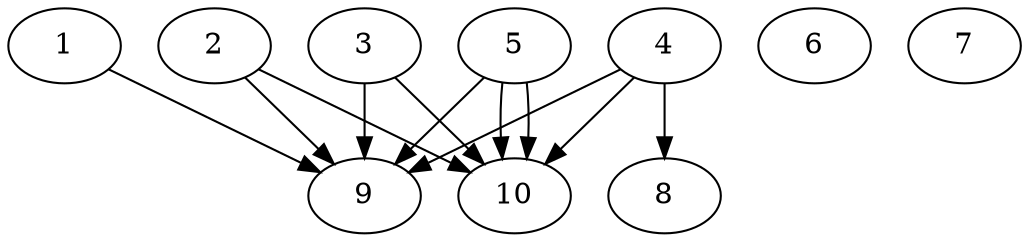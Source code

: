 // DAG automatically generated by daggen at Thu Oct  3 13:58:05 2019
// ./daggen --dot -n 10 --ccr 0.3 --fat 0.7 --regular 0.5 --density 0.7 --mindata 5242880 --maxdata 52428800 
digraph G {
  1 [size="169816747", alpha="0.14", expect_size="50945024"] 
  1 -> 9 [size ="50945024"]
  2 [size="119084373", alpha="0.11", expect_size="35725312"] 
  2 -> 9 [size ="35725312"]
  2 -> 10 [size ="35725312"]
  3 [size="115002027", alpha="0.02", expect_size="34500608"] 
  3 -> 9 [size ="34500608"]
  3 -> 10 [size ="34500608"]
  4 [size="155552427", alpha="0.05", expect_size="46665728"] 
  4 -> 8 [size ="46665728"]
  4 -> 9 [size ="46665728"]
  4 -> 10 [size ="46665728"]
  5 [size="81844907", alpha="0.20", expect_size="24553472"] 
  5 -> 9 [size ="24553472"]
  5 -> 10 [size ="24553472"]
  5 -> 10 [size ="24553472"]
  6 [size="96651947", alpha="0.19", expect_size="28995584"] 
  7 [size="49349973", alpha="0.02", expect_size="14804992"] 
  8 [size="154791253", alpha="0.15", expect_size="46437376"] 
  9 [size="54975147", alpha="0.02", expect_size="16492544"] 
  10 [size="107871573", alpha="0.01", expect_size="32361472"] 
}
